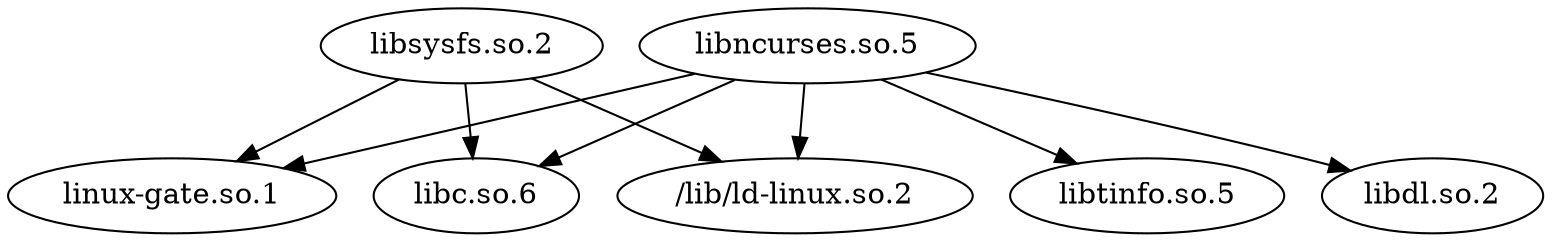 digraph dis {
"libsysfs.so.2" -> "linux-gate.so.1";
"libsysfs.so.2" -> "libc.so.6";
"libsysfs.so.2" -> "/lib/ld-linux.so.2";
"libncurses.so.5" -> "linux-gate.so.1";
"libncurses.so.5" -> "libc.so.6";
"libncurses.so.5" -> "libdl.so.2";
"libncurses.so.5" -> "libtinfo.so.5";
"libncurses.so.5" -> "/lib/ld-linux.so.2";
}
